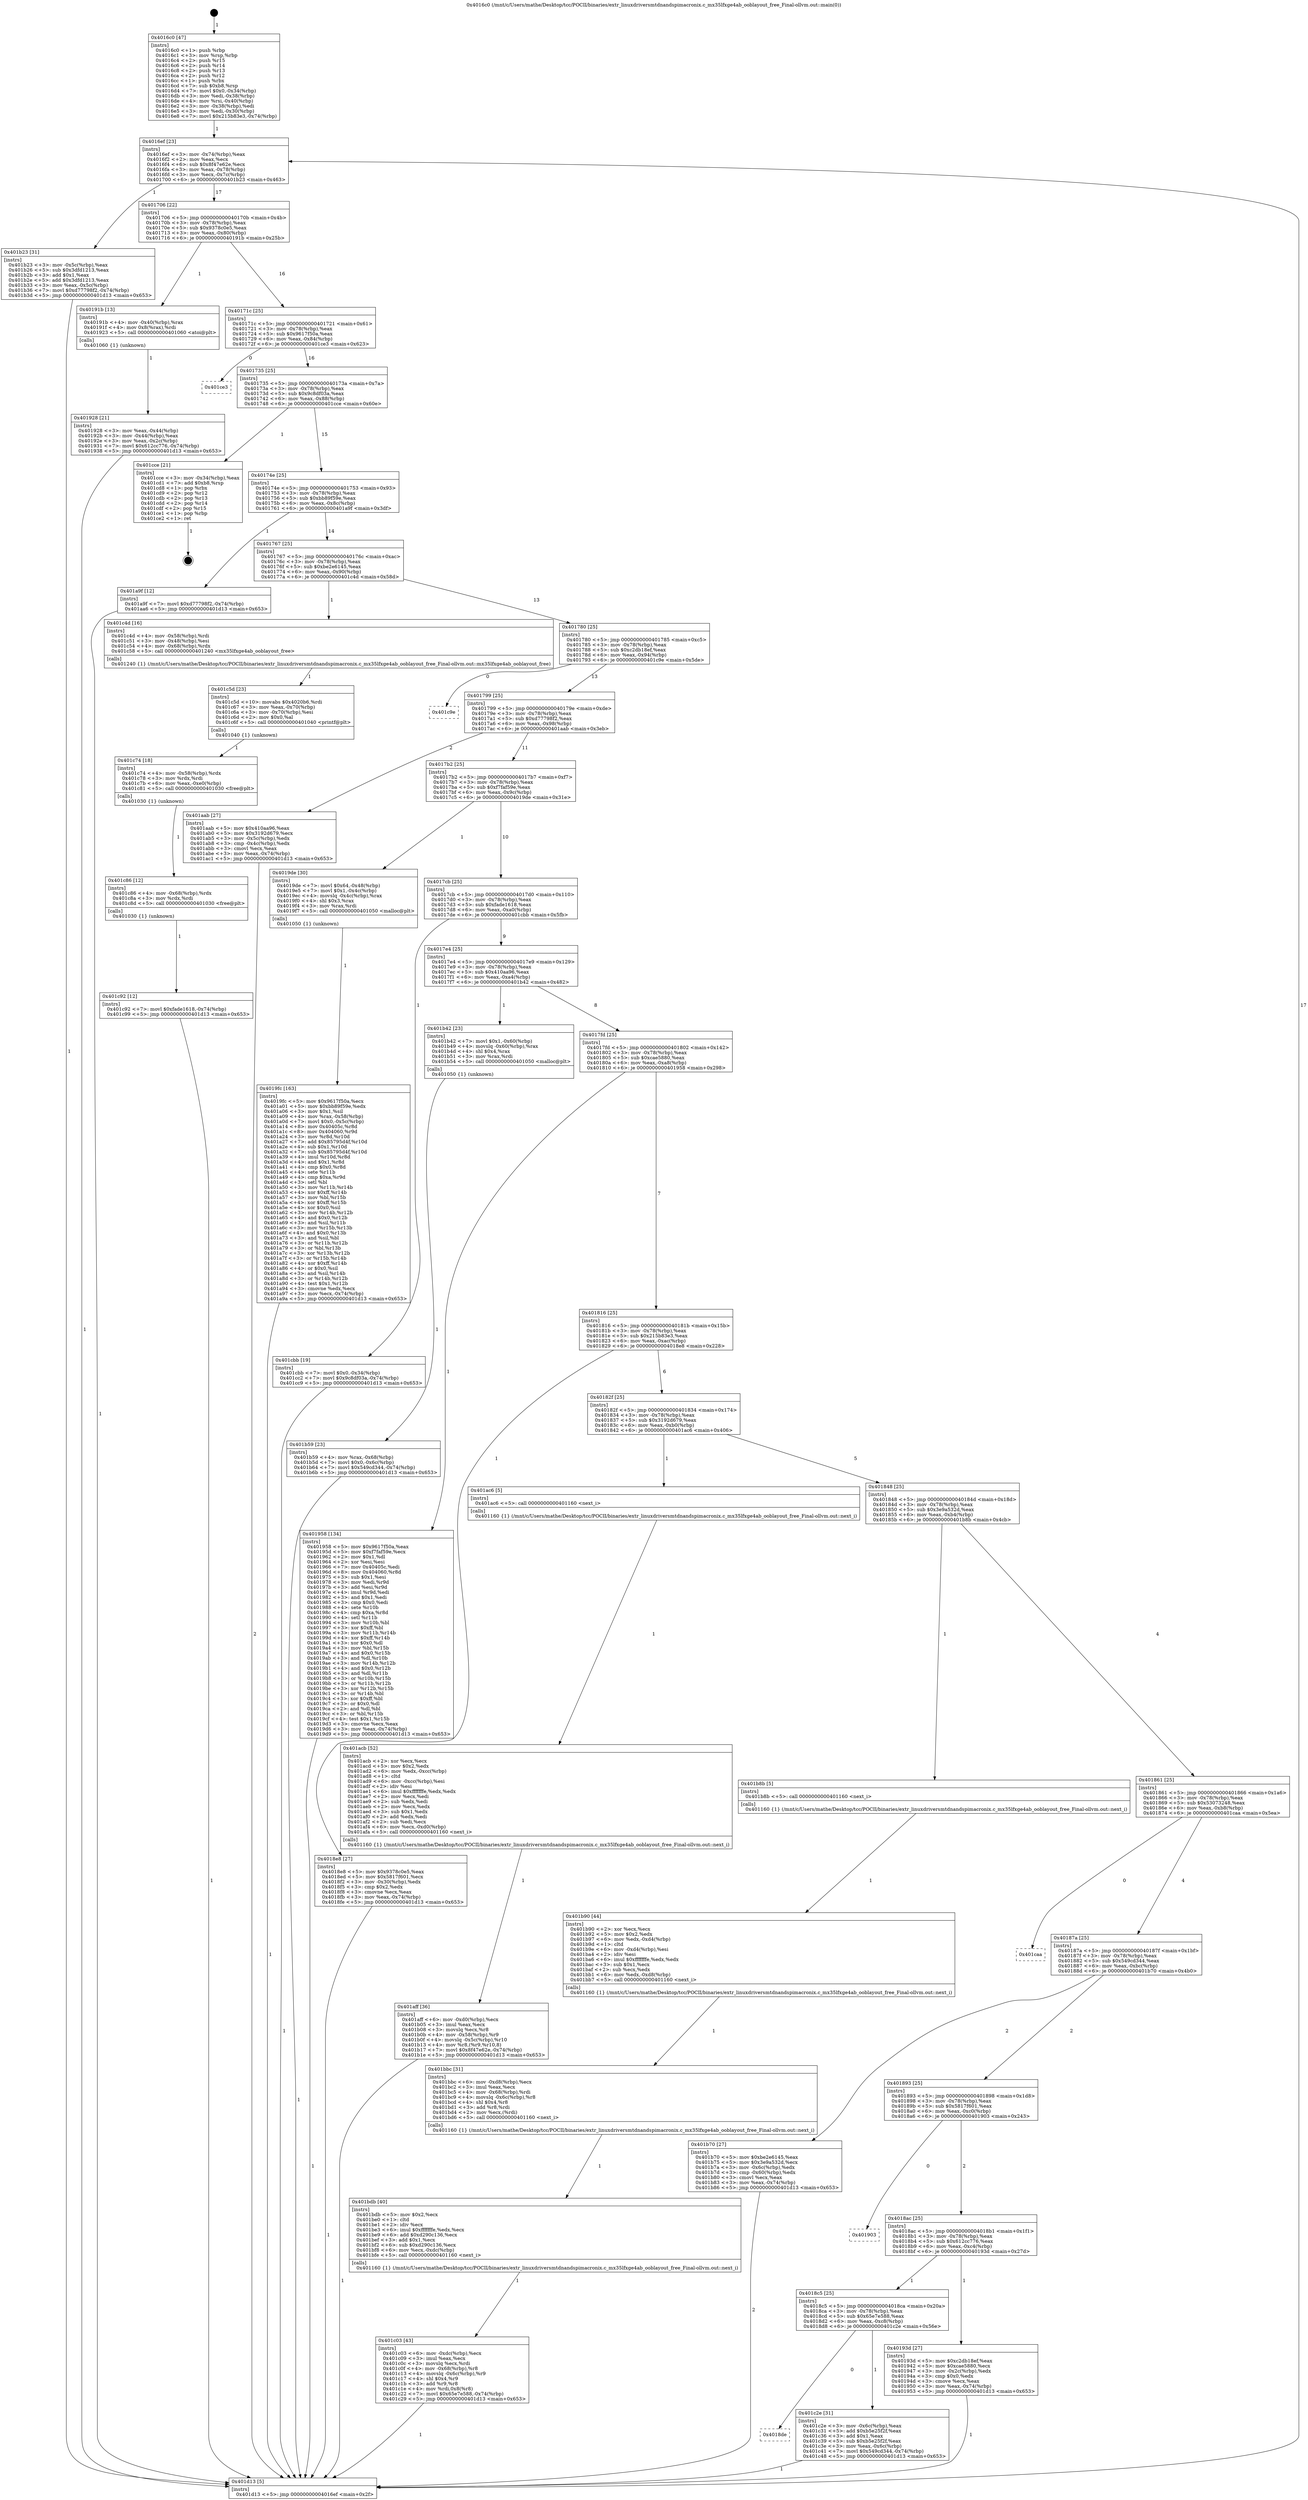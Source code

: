 digraph "0x4016c0" {
  label = "0x4016c0 (/mnt/c/Users/mathe/Desktop/tcc/POCII/binaries/extr_linuxdriversmtdnandspimacronix.c_mx35lfxge4ab_ooblayout_free_Final-ollvm.out::main(0))"
  labelloc = "t"
  node[shape=record]

  Entry [label="",width=0.3,height=0.3,shape=circle,fillcolor=black,style=filled]
  "0x4016ef" [label="{
     0x4016ef [23]\l
     | [instrs]\l
     &nbsp;&nbsp;0x4016ef \<+3\>: mov -0x74(%rbp),%eax\l
     &nbsp;&nbsp;0x4016f2 \<+2\>: mov %eax,%ecx\l
     &nbsp;&nbsp;0x4016f4 \<+6\>: sub $0x8f47e62e,%ecx\l
     &nbsp;&nbsp;0x4016fa \<+3\>: mov %eax,-0x78(%rbp)\l
     &nbsp;&nbsp;0x4016fd \<+3\>: mov %ecx,-0x7c(%rbp)\l
     &nbsp;&nbsp;0x401700 \<+6\>: je 0000000000401b23 \<main+0x463\>\l
  }"]
  "0x401b23" [label="{
     0x401b23 [31]\l
     | [instrs]\l
     &nbsp;&nbsp;0x401b23 \<+3\>: mov -0x5c(%rbp),%eax\l
     &nbsp;&nbsp;0x401b26 \<+5\>: sub $0x3dfd1213,%eax\l
     &nbsp;&nbsp;0x401b2b \<+3\>: add $0x1,%eax\l
     &nbsp;&nbsp;0x401b2e \<+5\>: add $0x3dfd1213,%eax\l
     &nbsp;&nbsp;0x401b33 \<+3\>: mov %eax,-0x5c(%rbp)\l
     &nbsp;&nbsp;0x401b36 \<+7\>: movl $0xd77798f2,-0x74(%rbp)\l
     &nbsp;&nbsp;0x401b3d \<+5\>: jmp 0000000000401d13 \<main+0x653\>\l
  }"]
  "0x401706" [label="{
     0x401706 [22]\l
     | [instrs]\l
     &nbsp;&nbsp;0x401706 \<+5\>: jmp 000000000040170b \<main+0x4b\>\l
     &nbsp;&nbsp;0x40170b \<+3\>: mov -0x78(%rbp),%eax\l
     &nbsp;&nbsp;0x40170e \<+5\>: sub $0x9378c0e5,%eax\l
     &nbsp;&nbsp;0x401713 \<+3\>: mov %eax,-0x80(%rbp)\l
     &nbsp;&nbsp;0x401716 \<+6\>: je 000000000040191b \<main+0x25b\>\l
  }"]
  Exit [label="",width=0.3,height=0.3,shape=circle,fillcolor=black,style=filled,peripheries=2]
  "0x40191b" [label="{
     0x40191b [13]\l
     | [instrs]\l
     &nbsp;&nbsp;0x40191b \<+4\>: mov -0x40(%rbp),%rax\l
     &nbsp;&nbsp;0x40191f \<+4\>: mov 0x8(%rax),%rdi\l
     &nbsp;&nbsp;0x401923 \<+5\>: call 0000000000401060 \<atoi@plt\>\l
     | [calls]\l
     &nbsp;&nbsp;0x401060 \{1\} (unknown)\l
  }"]
  "0x40171c" [label="{
     0x40171c [25]\l
     | [instrs]\l
     &nbsp;&nbsp;0x40171c \<+5\>: jmp 0000000000401721 \<main+0x61\>\l
     &nbsp;&nbsp;0x401721 \<+3\>: mov -0x78(%rbp),%eax\l
     &nbsp;&nbsp;0x401724 \<+5\>: sub $0x9617f50a,%eax\l
     &nbsp;&nbsp;0x401729 \<+6\>: mov %eax,-0x84(%rbp)\l
     &nbsp;&nbsp;0x40172f \<+6\>: je 0000000000401ce3 \<main+0x623\>\l
  }"]
  "0x401c92" [label="{
     0x401c92 [12]\l
     | [instrs]\l
     &nbsp;&nbsp;0x401c92 \<+7\>: movl $0xfade1618,-0x74(%rbp)\l
     &nbsp;&nbsp;0x401c99 \<+5\>: jmp 0000000000401d13 \<main+0x653\>\l
  }"]
  "0x401ce3" [label="{
     0x401ce3\l
  }", style=dashed]
  "0x401735" [label="{
     0x401735 [25]\l
     | [instrs]\l
     &nbsp;&nbsp;0x401735 \<+5\>: jmp 000000000040173a \<main+0x7a\>\l
     &nbsp;&nbsp;0x40173a \<+3\>: mov -0x78(%rbp),%eax\l
     &nbsp;&nbsp;0x40173d \<+5\>: sub $0x9c8df03a,%eax\l
     &nbsp;&nbsp;0x401742 \<+6\>: mov %eax,-0x88(%rbp)\l
     &nbsp;&nbsp;0x401748 \<+6\>: je 0000000000401cce \<main+0x60e\>\l
  }"]
  "0x401c86" [label="{
     0x401c86 [12]\l
     | [instrs]\l
     &nbsp;&nbsp;0x401c86 \<+4\>: mov -0x68(%rbp),%rdx\l
     &nbsp;&nbsp;0x401c8a \<+3\>: mov %rdx,%rdi\l
     &nbsp;&nbsp;0x401c8d \<+5\>: call 0000000000401030 \<free@plt\>\l
     | [calls]\l
     &nbsp;&nbsp;0x401030 \{1\} (unknown)\l
  }"]
  "0x401cce" [label="{
     0x401cce [21]\l
     | [instrs]\l
     &nbsp;&nbsp;0x401cce \<+3\>: mov -0x34(%rbp),%eax\l
     &nbsp;&nbsp;0x401cd1 \<+7\>: add $0xb8,%rsp\l
     &nbsp;&nbsp;0x401cd8 \<+1\>: pop %rbx\l
     &nbsp;&nbsp;0x401cd9 \<+2\>: pop %r12\l
     &nbsp;&nbsp;0x401cdb \<+2\>: pop %r13\l
     &nbsp;&nbsp;0x401cdd \<+2\>: pop %r14\l
     &nbsp;&nbsp;0x401cdf \<+2\>: pop %r15\l
     &nbsp;&nbsp;0x401ce1 \<+1\>: pop %rbp\l
     &nbsp;&nbsp;0x401ce2 \<+1\>: ret\l
  }"]
  "0x40174e" [label="{
     0x40174e [25]\l
     | [instrs]\l
     &nbsp;&nbsp;0x40174e \<+5\>: jmp 0000000000401753 \<main+0x93\>\l
     &nbsp;&nbsp;0x401753 \<+3\>: mov -0x78(%rbp),%eax\l
     &nbsp;&nbsp;0x401756 \<+5\>: sub $0xbb89f59e,%eax\l
     &nbsp;&nbsp;0x40175b \<+6\>: mov %eax,-0x8c(%rbp)\l
     &nbsp;&nbsp;0x401761 \<+6\>: je 0000000000401a9f \<main+0x3df\>\l
  }"]
  "0x401c74" [label="{
     0x401c74 [18]\l
     | [instrs]\l
     &nbsp;&nbsp;0x401c74 \<+4\>: mov -0x58(%rbp),%rdx\l
     &nbsp;&nbsp;0x401c78 \<+3\>: mov %rdx,%rdi\l
     &nbsp;&nbsp;0x401c7b \<+6\>: mov %eax,-0xe0(%rbp)\l
     &nbsp;&nbsp;0x401c81 \<+5\>: call 0000000000401030 \<free@plt\>\l
     | [calls]\l
     &nbsp;&nbsp;0x401030 \{1\} (unknown)\l
  }"]
  "0x401a9f" [label="{
     0x401a9f [12]\l
     | [instrs]\l
     &nbsp;&nbsp;0x401a9f \<+7\>: movl $0xd77798f2,-0x74(%rbp)\l
     &nbsp;&nbsp;0x401aa6 \<+5\>: jmp 0000000000401d13 \<main+0x653\>\l
  }"]
  "0x401767" [label="{
     0x401767 [25]\l
     | [instrs]\l
     &nbsp;&nbsp;0x401767 \<+5\>: jmp 000000000040176c \<main+0xac\>\l
     &nbsp;&nbsp;0x40176c \<+3\>: mov -0x78(%rbp),%eax\l
     &nbsp;&nbsp;0x40176f \<+5\>: sub $0xbe2e6145,%eax\l
     &nbsp;&nbsp;0x401774 \<+6\>: mov %eax,-0x90(%rbp)\l
     &nbsp;&nbsp;0x40177a \<+6\>: je 0000000000401c4d \<main+0x58d\>\l
  }"]
  "0x401c5d" [label="{
     0x401c5d [23]\l
     | [instrs]\l
     &nbsp;&nbsp;0x401c5d \<+10\>: movabs $0x4020b6,%rdi\l
     &nbsp;&nbsp;0x401c67 \<+3\>: mov %eax,-0x70(%rbp)\l
     &nbsp;&nbsp;0x401c6a \<+3\>: mov -0x70(%rbp),%esi\l
     &nbsp;&nbsp;0x401c6d \<+2\>: mov $0x0,%al\l
     &nbsp;&nbsp;0x401c6f \<+5\>: call 0000000000401040 \<printf@plt\>\l
     | [calls]\l
     &nbsp;&nbsp;0x401040 \{1\} (unknown)\l
  }"]
  "0x401c4d" [label="{
     0x401c4d [16]\l
     | [instrs]\l
     &nbsp;&nbsp;0x401c4d \<+4\>: mov -0x58(%rbp),%rdi\l
     &nbsp;&nbsp;0x401c51 \<+3\>: mov -0x48(%rbp),%esi\l
     &nbsp;&nbsp;0x401c54 \<+4\>: mov -0x68(%rbp),%rdx\l
     &nbsp;&nbsp;0x401c58 \<+5\>: call 0000000000401240 \<mx35lfxge4ab_ooblayout_free\>\l
     | [calls]\l
     &nbsp;&nbsp;0x401240 \{1\} (/mnt/c/Users/mathe/Desktop/tcc/POCII/binaries/extr_linuxdriversmtdnandspimacronix.c_mx35lfxge4ab_ooblayout_free_Final-ollvm.out::mx35lfxge4ab_ooblayout_free)\l
  }"]
  "0x401780" [label="{
     0x401780 [25]\l
     | [instrs]\l
     &nbsp;&nbsp;0x401780 \<+5\>: jmp 0000000000401785 \<main+0xc5\>\l
     &nbsp;&nbsp;0x401785 \<+3\>: mov -0x78(%rbp),%eax\l
     &nbsp;&nbsp;0x401788 \<+5\>: sub $0xc2db18ef,%eax\l
     &nbsp;&nbsp;0x40178d \<+6\>: mov %eax,-0x94(%rbp)\l
     &nbsp;&nbsp;0x401793 \<+6\>: je 0000000000401c9e \<main+0x5de\>\l
  }"]
  "0x4018de" [label="{
     0x4018de\l
  }", style=dashed]
  "0x401c9e" [label="{
     0x401c9e\l
  }", style=dashed]
  "0x401799" [label="{
     0x401799 [25]\l
     | [instrs]\l
     &nbsp;&nbsp;0x401799 \<+5\>: jmp 000000000040179e \<main+0xde\>\l
     &nbsp;&nbsp;0x40179e \<+3\>: mov -0x78(%rbp),%eax\l
     &nbsp;&nbsp;0x4017a1 \<+5\>: sub $0xd77798f2,%eax\l
     &nbsp;&nbsp;0x4017a6 \<+6\>: mov %eax,-0x98(%rbp)\l
     &nbsp;&nbsp;0x4017ac \<+6\>: je 0000000000401aab \<main+0x3eb\>\l
  }"]
  "0x401c2e" [label="{
     0x401c2e [31]\l
     | [instrs]\l
     &nbsp;&nbsp;0x401c2e \<+3\>: mov -0x6c(%rbp),%eax\l
     &nbsp;&nbsp;0x401c31 \<+5\>: add $0xb5e25f2f,%eax\l
     &nbsp;&nbsp;0x401c36 \<+3\>: add $0x1,%eax\l
     &nbsp;&nbsp;0x401c39 \<+5\>: sub $0xb5e25f2f,%eax\l
     &nbsp;&nbsp;0x401c3e \<+3\>: mov %eax,-0x6c(%rbp)\l
     &nbsp;&nbsp;0x401c41 \<+7\>: movl $0x549cd344,-0x74(%rbp)\l
     &nbsp;&nbsp;0x401c48 \<+5\>: jmp 0000000000401d13 \<main+0x653\>\l
  }"]
  "0x401aab" [label="{
     0x401aab [27]\l
     | [instrs]\l
     &nbsp;&nbsp;0x401aab \<+5\>: mov $0x410aa96,%eax\l
     &nbsp;&nbsp;0x401ab0 \<+5\>: mov $0x3192d679,%ecx\l
     &nbsp;&nbsp;0x401ab5 \<+3\>: mov -0x5c(%rbp),%edx\l
     &nbsp;&nbsp;0x401ab8 \<+3\>: cmp -0x4c(%rbp),%edx\l
     &nbsp;&nbsp;0x401abb \<+3\>: cmovl %ecx,%eax\l
     &nbsp;&nbsp;0x401abe \<+3\>: mov %eax,-0x74(%rbp)\l
     &nbsp;&nbsp;0x401ac1 \<+5\>: jmp 0000000000401d13 \<main+0x653\>\l
  }"]
  "0x4017b2" [label="{
     0x4017b2 [25]\l
     | [instrs]\l
     &nbsp;&nbsp;0x4017b2 \<+5\>: jmp 00000000004017b7 \<main+0xf7\>\l
     &nbsp;&nbsp;0x4017b7 \<+3\>: mov -0x78(%rbp),%eax\l
     &nbsp;&nbsp;0x4017ba \<+5\>: sub $0xf7faf59e,%eax\l
     &nbsp;&nbsp;0x4017bf \<+6\>: mov %eax,-0x9c(%rbp)\l
     &nbsp;&nbsp;0x4017c5 \<+6\>: je 00000000004019de \<main+0x31e\>\l
  }"]
  "0x401c03" [label="{
     0x401c03 [43]\l
     | [instrs]\l
     &nbsp;&nbsp;0x401c03 \<+6\>: mov -0xdc(%rbp),%ecx\l
     &nbsp;&nbsp;0x401c09 \<+3\>: imul %eax,%ecx\l
     &nbsp;&nbsp;0x401c0c \<+3\>: movslq %ecx,%rdi\l
     &nbsp;&nbsp;0x401c0f \<+4\>: mov -0x68(%rbp),%r8\l
     &nbsp;&nbsp;0x401c13 \<+4\>: movslq -0x6c(%rbp),%r9\l
     &nbsp;&nbsp;0x401c17 \<+4\>: shl $0x4,%r9\l
     &nbsp;&nbsp;0x401c1b \<+3\>: add %r9,%r8\l
     &nbsp;&nbsp;0x401c1e \<+4\>: mov %rdi,0x8(%r8)\l
     &nbsp;&nbsp;0x401c22 \<+7\>: movl $0x65e7e588,-0x74(%rbp)\l
     &nbsp;&nbsp;0x401c29 \<+5\>: jmp 0000000000401d13 \<main+0x653\>\l
  }"]
  "0x4019de" [label="{
     0x4019de [30]\l
     | [instrs]\l
     &nbsp;&nbsp;0x4019de \<+7\>: movl $0x64,-0x48(%rbp)\l
     &nbsp;&nbsp;0x4019e5 \<+7\>: movl $0x1,-0x4c(%rbp)\l
     &nbsp;&nbsp;0x4019ec \<+4\>: movslq -0x4c(%rbp),%rax\l
     &nbsp;&nbsp;0x4019f0 \<+4\>: shl $0x3,%rax\l
     &nbsp;&nbsp;0x4019f4 \<+3\>: mov %rax,%rdi\l
     &nbsp;&nbsp;0x4019f7 \<+5\>: call 0000000000401050 \<malloc@plt\>\l
     | [calls]\l
     &nbsp;&nbsp;0x401050 \{1\} (unknown)\l
  }"]
  "0x4017cb" [label="{
     0x4017cb [25]\l
     | [instrs]\l
     &nbsp;&nbsp;0x4017cb \<+5\>: jmp 00000000004017d0 \<main+0x110\>\l
     &nbsp;&nbsp;0x4017d0 \<+3\>: mov -0x78(%rbp),%eax\l
     &nbsp;&nbsp;0x4017d3 \<+5\>: sub $0xfade1618,%eax\l
     &nbsp;&nbsp;0x4017d8 \<+6\>: mov %eax,-0xa0(%rbp)\l
     &nbsp;&nbsp;0x4017de \<+6\>: je 0000000000401cbb \<main+0x5fb\>\l
  }"]
  "0x401bdb" [label="{
     0x401bdb [40]\l
     | [instrs]\l
     &nbsp;&nbsp;0x401bdb \<+5\>: mov $0x2,%ecx\l
     &nbsp;&nbsp;0x401be0 \<+1\>: cltd\l
     &nbsp;&nbsp;0x401be1 \<+2\>: idiv %ecx\l
     &nbsp;&nbsp;0x401be3 \<+6\>: imul $0xfffffffe,%edx,%ecx\l
     &nbsp;&nbsp;0x401be9 \<+6\>: add $0xd290c136,%ecx\l
     &nbsp;&nbsp;0x401bef \<+3\>: add $0x1,%ecx\l
     &nbsp;&nbsp;0x401bf2 \<+6\>: sub $0xd290c136,%ecx\l
     &nbsp;&nbsp;0x401bf8 \<+6\>: mov %ecx,-0xdc(%rbp)\l
     &nbsp;&nbsp;0x401bfe \<+5\>: call 0000000000401160 \<next_i\>\l
     | [calls]\l
     &nbsp;&nbsp;0x401160 \{1\} (/mnt/c/Users/mathe/Desktop/tcc/POCII/binaries/extr_linuxdriversmtdnandspimacronix.c_mx35lfxge4ab_ooblayout_free_Final-ollvm.out::next_i)\l
  }"]
  "0x401cbb" [label="{
     0x401cbb [19]\l
     | [instrs]\l
     &nbsp;&nbsp;0x401cbb \<+7\>: movl $0x0,-0x34(%rbp)\l
     &nbsp;&nbsp;0x401cc2 \<+7\>: movl $0x9c8df03a,-0x74(%rbp)\l
     &nbsp;&nbsp;0x401cc9 \<+5\>: jmp 0000000000401d13 \<main+0x653\>\l
  }"]
  "0x4017e4" [label="{
     0x4017e4 [25]\l
     | [instrs]\l
     &nbsp;&nbsp;0x4017e4 \<+5\>: jmp 00000000004017e9 \<main+0x129\>\l
     &nbsp;&nbsp;0x4017e9 \<+3\>: mov -0x78(%rbp),%eax\l
     &nbsp;&nbsp;0x4017ec \<+5\>: sub $0x410aa96,%eax\l
     &nbsp;&nbsp;0x4017f1 \<+6\>: mov %eax,-0xa4(%rbp)\l
     &nbsp;&nbsp;0x4017f7 \<+6\>: je 0000000000401b42 \<main+0x482\>\l
  }"]
  "0x401bbc" [label="{
     0x401bbc [31]\l
     | [instrs]\l
     &nbsp;&nbsp;0x401bbc \<+6\>: mov -0xd8(%rbp),%ecx\l
     &nbsp;&nbsp;0x401bc2 \<+3\>: imul %eax,%ecx\l
     &nbsp;&nbsp;0x401bc5 \<+4\>: mov -0x68(%rbp),%rdi\l
     &nbsp;&nbsp;0x401bc9 \<+4\>: movslq -0x6c(%rbp),%r8\l
     &nbsp;&nbsp;0x401bcd \<+4\>: shl $0x4,%r8\l
     &nbsp;&nbsp;0x401bd1 \<+3\>: add %r8,%rdi\l
     &nbsp;&nbsp;0x401bd4 \<+2\>: mov %ecx,(%rdi)\l
     &nbsp;&nbsp;0x401bd6 \<+5\>: call 0000000000401160 \<next_i\>\l
     | [calls]\l
     &nbsp;&nbsp;0x401160 \{1\} (/mnt/c/Users/mathe/Desktop/tcc/POCII/binaries/extr_linuxdriversmtdnandspimacronix.c_mx35lfxge4ab_ooblayout_free_Final-ollvm.out::next_i)\l
  }"]
  "0x401b42" [label="{
     0x401b42 [23]\l
     | [instrs]\l
     &nbsp;&nbsp;0x401b42 \<+7\>: movl $0x1,-0x60(%rbp)\l
     &nbsp;&nbsp;0x401b49 \<+4\>: movslq -0x60(%rbp),%rax\l
     &nbsp;&nbsp;0x401b4d \<+4\>: shl $0x4,%rax\l
     &nbsp;&nbsp;0x401b51 \<+3\>: mov %rax,%rdi\l
     &nbsp;&nbsp;0x401b54 \<+5\>: call 0000000000401050 \<malloc@plt\>\l
     | [calls]\l
     &nbsp;&nbsp;0x401050 \{1\} (unknown)\l
  }"]
  "0x4017fd" [label="{
     0x4017fd [25]\l
     | [instrs]\l
     &nbsp;&nbsp;0x4017fd \<+5\>: jmp 0000000000401802 \<main+0x142\>\l
     &nbsp;&nbsp;0x401802 \<+3\>: mov -0x78(%rbp),%eax\l
     &nbsp;&nbsp;0x401805 \<+5\>: sub $0xcae5880,%eax\l
     &nbsp;&nbsp;0x40180a \<+6\>: mov %eax,-0xa8(%rbp)\l
     &nbsp;&nbsp;0x401810 \<+6\>: je 0000000000401958 \<main+0x298\>\l
  }"]
  "0x401b90" [label="{
     0x401b90 [44]\l
     | [instrs]\l
     &nbsp;&nbsp;0x401b90 \<+2\>: xor %ecx,%ecx\l
     &nbsp;&nbsp;0x401b92 \<+5\>: mov $0x2,%edx\l
     &nbsp;&nbsp;0x401b97 \<+6\>: mov %edx,-0xd4(%rbp)\l
     &nbsp;&nbsp;0x401b9d \<+1\>: cltd\l
     &nbsp;&nbsp;0x401b9e \<+6\>: mov -0xd4(%rbp),%esi\l
     &nbsp;&nbsp;0x401ba4 \<+2\>: idiv %esi\l
     &nbsp;&nbsp;0x401ba6 \<+6\>: imul $0xfffffffe,%edx,%edx\l
     &nbsp;&nbsp;0x401bac \<+3\>: sub $0x1,%ecx\l
     &nbsp;&nbsp;0x401baf \<+2\>: sub %ecx,%edx\l
     &nbsp;&nbsp;0x401bb1 \<+6\>: mov %edx,-0xd8(%rbp)\l
     &nbsp;&nbsp;0x401bb7 \<+5\>: call 0000000000401160 \<next_i\>\l
     | [calls]\l
     &nbsp;&nbsp;0x401160 \{1\} (/mnt/c/Users/mathe/Desktop/tcc/POCII/binaries/extr_linuxdriversmtdnandspimacronix.c_mx35lfxge4ab_ooblayout_free_Final-ollvm.out::next_i)\l
  }"]
  "0x401958" [label="{
     0x401958 [134]\l
     | [instrs]\l
     &nbsp;&nbsp;0x401958 \<+5\>: mov $0x9617f50a,%eax\l
     &nbsp;&nbsp;0x40195d \<+5\>: mov $0xf7faf59e,%ecx\l
     &nbsp;&nbsp;0x401962 \<+2\>: mov $0x1,%dl\l
     &nbsp;&nbsp;0x401964 \<+2\>: xor %esi,%esi\l
     &nbsp;&nbsp;0x401966 \<+7\>: mov 0x40405c,%edi\l
     &nbsp;&nbsp;0x40196d \<+8\>: mov 0x404060,%r8d\l
     &nbsp;&nbsp;0x401975 \<+3\>: sub $0x1,%esi\l
     &nbsp;&nbsp;0x401978 \<+3\>: mov %edi,%r9d\l
     &nbsp;&nbsp;0x40197b \<+3\>: add %esi,%r9d\l
     &nbsp;&nbsp;0x40197e \<+4\>: imul %r9d,%edi\l
     &nbsp;&nbsp;0x401982 \<+3\>: and $0x1,%edi\l
     &nbsp;&nbsp;0x401985 \<+3\>: cmp $0x0,%edi\l
     &nbsp;&nbsp;0x401988 \<+4\>: sete %r10b\l
     &nbsp;&nbsp;0x40198c \<+4\>: cmp $0xa,%r8d\l
     &nbsp;&nbsp;0x401990 \<+4\>: setl %r11b\l
     &nbsp;&nbsp;0x401994 \<+3\>: mov %r10b,%bl\l
     &nbsp;&nbsp;0x401997 \<+3\>: xor $0xff,%bl\l
     &nbsp;&nbsp;0x40199a \<+3\>: mov %r11b,%r14b\l
     &nbsp;&nbsp;0x40199d \<+4\>: xor $0xff,%r14b\l
     &nbsp;&nbsp;0x4019a1 \<+3\>: xor $0x0,%dl\l
     &nbsp;&nbsp;0x4019a4 \<+3\>: mov %bl,%r15b\l
     &nbsp;&nbsp;0x4019a7 \<+4\>: and $0x0,%r15b\l
     &nbsp;&nbsp;0x4019ab \<+3\>: and %dl,%r10b\l
     &nbsp;&nbsp;0x4019ae \<+3\>: mov %r14b,%r12b\l
     &nbsp;&nbsp;0x4019b1 \<+4\>: and $0x0,%r12b\l
     &nbsp;&nbsp;0x4019b5 \<+3\>: and %dl,%r11b\l
     &nbsp;&nbsp;0x4019b8 \<+3\>: or %r10b,%r15b\l
     &nbsp;&nbsp;0x4019bb \<+3\>: or %r11b,%r12b\l
     &nbsp;&nbsp;0x4019be \<+3\>: xor %r12b,%r15b\l
     &nbsp;&nbsp;0x4019c1 \<+3\>: or %r14b,%bl\l
     &nbsp;&nbsp;0x4019c4 \<+3\>: xor $0xff,%bl\l
     &nbsp;&nbsp;0x4019c7 \<+3\>: or $0x0,%dl\l
     &nbsp;&nbsp;0x4019ca \<+2\>: and %dl,%bl\l
     &nbsp;&nbsp;0x4019cc \<+3\>: or %bl,%r15b\l
     &nbsp;&nbsp;0x4019cf \<+4\>: test $0x1,%r15b\l
     &nbsp;&nbsp;0x4019d3 \<+3\>: cmovne %ecx,%eax\l
     &nbsp;&nbsp;0x4019d6 \<+3\>: mov %eax,-0x74(%rbp)\l
     &nbsp;&nbsp;0x4019d9 \<+5\>: jmp 0000000000401d13 \<main+0x653\>\l
  }"]
  "0x401816" [label="{
     0x401816 [25]\l
     | [instrs]\l
     &nbsp;&nbsp;0x401816 \<+5\>: jmp 000000000040181b \<main+0x15b\>\l
     &nbsp;&nbsp;0x40181b \<+3\>: mov -0x78(%rbp),%eax\l
     &nbsp;&nbsp;0x40181e \<+5\>: sub $0x215b83e3,%eax\l
     &nbsp;&nbsp;0x401823 \<+6\>: mov %eax,-0xac(%rbp)\l
     &nbsp;&nbsp;0x401829 \<+6\>: je 00000000004018e8 \<main+0x228\>\l
  }"]
  "0x401b59" [label="{
     0x401b59 [23]\l
     | [instrs]\l
     &nbsp;&nbsp;0x401b59 \<+4\>: mov %rax,-0x68(%rbp)\l
     &nbsp;&nbsp;0x401b5d \<+7\>: movl $0x0,-0x6c(%rbp)\l
     &nbsp;&nbsp;0x401b64 \<+7\>: movl $0x549cd344,-0x74(%rbp)\l
     &nbsp;&nbsp;0x401b6b \<+5\>: jmp 0000000000401d13 \<main+0x653\>\l
  }"]
  "0x4018e8" [label="{
     0x4018e8 [27]\l
     | [instrs]\l
     &nbsp;&nbsp;0x4018e8 \<+5\>: mov $0x9378c0e5,%eax\l
     &nbsp;&nbsp;0x4018ed \<+5\>: mov $0x5817f601,%ecx\l
     &nbsp;&nbsp;0x4018f2 \<+3\>: mov -0x30(%rbp),%edx\l
     &nbsp;&nbsp;0x4018f5 \<+3\>: cmp $0x2,%edx\l
     &nbsp;&nbsp;0x4018f8 \<+3\>: cmovne %ecx,%eax\l
     &nbsp;&nbsp;0x4018fb \<+3\>: mov %eax,-0x74(%rbp)\l
     &nbsp;&nbsp;0x4018fe \<+5\>: jmp 0000000000401d13 \<main+0x653\>\l
  }"]
  "0x40182f" [label="{
     0x40182f [25]\l
     | [instrs]\l
     &nbsp;&nbsp;0x40182f \<+5\>: jmp 0000000000401834 \<main+0x174\>\l
     &nbsp;&nbsp;0x401834 \<+3\>: mov -0x78(%rbp),%eax\l
     &nbsp;&nbsp;0x401837 \<+5\>: sub $0x3192d679,%eax\l
     &nbsp;&nbsp;0x40183c \<+6\>: mov %eax,-0xb0(%rbp)\l
     &nbsp;&nbsp;0x401842 \<+6\>: je 0000000000401ac6 \<main+0x406\>\l
  }"]
  "0x401d13" [label="{
     0x401d13 [5]\l
     | [instrs]\l
     &nbsp;&nbsp;0x401d13 \<+5\>: jmp 00000000004016ef \<main+0x2f\>\l
  }"]
  "0x4016c0" [label="{
     0x4016c0 [47]\l
     | [instrs]\l
     &nbsp;&nbsp;0x4016c0 \<+1\>: push %rbp\l
     &nbsp;&nbsp;0x4016c1 \<+3\>: mov %rsp,%rbp\l
     &nbsp;&nbsp;0x4016c4 \<+2\>: push %r15\l
     &nbsp;&nbsp;0x4016c6 \<+2\>: push %r14\l
     &nbsp;&nbsp;0x4016c8 \<+2\>: push %r13\l
     &nbsp;&nbsp;0x4016ca \<+2\>: push %r12\l
     &nbsp;&nbsp;0x4016cc \<+1\>: push %rbx\l
     &nbsp;&nbsp;0x4016cd \<+7\>: sub $0xb8,%rsp\l
     &nbsp;&nbsp;0x4016d4 \<+7\>: movl $0x0,-0x34(%rbp)\l
     &nbsp;&nbsp;0x4016db \<+3\>: mov %edi,-0x38(%rbp)\l
     &nbsp;&nbsp;0x4016de \<+4\>: mov %rsi,-0x40(%rbp)\l
     &nbsp;&nbsp;0x4016e2 \<+3\>: mov -0x38(%rbp),%edi\l
     &nbsp;&nbsp;0x4016e5 \<+3\>: mov %edi,-0x30(%rbp)\l
     &nbsp;&nbsp;0x4016e8 \<+7\>: movl $0x215b83e3,-0x74(%rbp)\l
  }"]
  "0x401928" [label="{
     0x401928 [21]\l
     | [instrs]\l
     &nbsp;&nbsp;0x401928 \<+3\>: mov %eax,-0x44(%rbp)\l
     &nbsp;&nbsp;0x40192b \<+3\>: mov -0x44(%rbp),%eax\l
     &nbsp;&nbsp;0x40192e \<+3\>: mov %eax,-0x2c(%rbp)\l
     &nbsp;&nbsp;0x401931 \<+7\>: movl $0x612cc776,-0x74(%rbp)\l
     &nbsp;&nbsp;0x401938 \<+5\>: jmp 0000000000401d13 \<main+0x653\>\l
  }"]
  "0x401aff" [label="{
     0x401aff [36]\l
     | [instrs]\l
     &nbsp;&nbsp;0x401aff \<+6\>: mov -0xd0(%rbp),%ecx\l
     &nbsp;&nbsp;0x401b05 \<+3\>: imul %eax,%ecx\l
     &nbsp;&nbsp;0x401b08 \<+3\>: movslq %ecx,%r8\l
     &nbsp;&nbsp;0x401b0b \<+4\>: mov -0x58(%rbp),%r9\l
     &nbsp;&nbsp;0x401b0f \<+4\>: movslq -0x5c(%rbp),%r10\l
     &nbsp;&nbsp;0x401b13 \<+4\>: mov %r8,(%r9,%r10,8)\l
     &nbsp;&nbsp;0x401b17 \<+7\>: movl $0x8f47e62e,-0x74(%rbp)\l
     &nbsp;&nbsp;0x401b1e \<+5\>: jmp 0000000000401d13 \<main+0x653\>\l
  }"]
  "0x401ac6" [label="{
     0x401ac6 [5]\l
     | [instrs]\l
     &nbsp;&nbsp;0x401ac6 \<+5\>: call 0000000000401160 \<next_i\>\l
     | [calls]\l
     &nbsp;&nbsp;0x401160 \{1\} (/mnt/c/Users/mathe/Desktop/tcc/POCII/binaries/extr_linuxdriversmtdnandspimacronix.c_mx35lfxge4ab_ooblayout_free_Final-ollvm.out::next_i)\l
  }"]
  "0x401848" [label="{
     0x401848 [25]\l
     | [instrs]\l
     &nbsp;&nbsp;0x401848 \<+5\>: jmp 000000000040184d \<main+0x18d\>\l
     &nbsp;&nbsp;0x40184d \<+3\>: mov -0x78(%rbp),%eax\l
     &nbsp;&nbsp;0x401850 \<+5\>: sub $0x3e9a532d,%eax\l
     &nbsp;&nbsp;0x401855 \<+6\>: mov %eax,-0xb4(%rbp)\l
     &nbsp;&nbsp;0x40185b \<+6\>: je 0000000000401b8b \<main+0x4cb\>\l
  }"]
  "0x401acb" [label="{
     0x401acb [52]\l
     | [instrs]\l
     &nbsp;&nbsp;0x401acb \<+2\>: xor %ecx,%ecx\l
     &nbsp;&nbsp;0x401acd \<+5\>: mov $0x2,%edx\l
     &nbsp;&nbsp;0x401ad2 \<+6\>: mov %edx,-0xcc(%rbp)\l
     &nbsp;&nbsp;0x401ad8 \<+1\>: cltd\l
     &nbsp;&nbsp;0x401ad9 \<+6\>: mov -0xcc(%rbp),%esi\l
     &nbsp;&nbsp;0x401adf \<+2\>: idiv %esi\l
     &nbsp;&nbsp;0x401ae1 \<+6\>: imul $0xfffffffe,%edx,%edx\l
     &nbsp;&nbsp;0x401ae7 \<+2\>: mov %ecx,%edi\l
     &nbsp;&nbsp;0x401ae9 \<+2\>: sub %edx,%edi\l
     &nbsp;&nbsp;0x401aeb \<+2\>: mov %ecx,%edx\l
     &nbsp;&nbsp;0x401aed \<+3\>: sub $0x1,%edx\l
     &nbsp;&nbsp;0x401af0 \<+2\>: add %edx,%edi\l
     &nbsp;&nbsp;0x401af2 \<+2\>: sub %edi,%ecx\l
     &nbsp;&nbsp;0x401af4 \<+6\>: mov %ecx,-0xd0(%rbp)\l
     &nbsp;&nbsp;0x401afa \<+5\>: call 0000000000401160 \<next_i\>\l
     | [calls]\l
     &nbsp;&nbsp;0x401160 \{1\} (/mnt/c/Users/mathe/Desktop/tcc/POCII/binaries/extr_linuxdriversmtdnandspimacronix.c_mx35lfxge4ab_ooblayout_free_Final-ollvm.out::next_i)\l
  }"]
  "0x401b8b" [label="{
     0x401b8b [5]\l
     | [instrs]\l
     &nbsp;&nbsp;0x401b8b \<+5\>: call 0000000000401160 \<next_i\>\l
     | [calls]\l
     &nbsp;&nbsp;0x401160 \{1\} (/mnt/c/Users/mathe/Desktop/tcc/POCII/binaries/extr_linuxdriversmtdnandspimacronix.c_mx35lfxge4ab_ooblayout_free_Final-ollvm.out::next_i)\l
  }"]
  "0x401861" [label="{
     0x401861 [25]\l
     | [instrs]\l
     &nbsp;&nbsp;0x401861 \<+5\>: jmp 0000000000401866 \<main+0x1a6\>\l
     &nbsp;&nbsp;0x401866 \<+3\>: mov -0x78(%rbp),%eax\l
     &nbsp;&nbsp;0x401869 \<+5\>: sub $0x53073248,%eax\l
     &nbsp;&nbsp;0x40186e \<+6\>: mov %eax,-0xb8(%rbp)\l
     &nbsp;&nbsp;0x401874 \<+6\>: je 0000000000401caa \<main+0x5ea\>\l
  }"]
  "0x4019fc" [label="{
     0x4019fc [163]\l
     | [instrs]\l
     &nbsp;&nbsp;0x4019fc \<+5\>: mov $0x9617f50a,%ecx\l
     &nbsp;&nbsp;0x401a01 \<+5\>: mov $0xbb89f59e,%edx\l
     &nbsp;&nbsp;0x401a06 \<+3\>: mov $0x1,%sil\l
     &nbsp;&nbsp;0x401a09 \<+4\>: mov %rax,-0x58(%rbp)\l
     &nbsp;&nbsp;0x401a0d \<+7\>: movl $0x0,-0x5c(%rbp)\l
     &nbsp;&nbsp;0x401a14 \<+8\>: mov 0x40405c,%r8d\l
     &nbsp;&nbsp;0x401a1c \<+8\>: mov 0x404060,%r9d\l
     &nbsp;&nbsp;0x401a24 \<+3\>: mov %r8d,%r10d\l
     &nbsp;&nbsp;0x401a27 \<+7\>: add $0x85795d4f,%r10d\l
     &nbsp;&nbsp;0x401a2e \<+4\>: sub $0x1,%r10d\l
     &nbsp;&nbsp;0x401a32 \<+7\>: sub $0x85795d4f,%r10d\l
     &nbsp;&nbsp;0x401a39 \<+4\>: imul %r10d,%r8d\l
     &nbsp;&nbsp;0x401a3d \<+4\>: and $0x1,%r8d\l
     &nbsp;&nbsp;0x401a41 \<+4\>: cmp $0x0,%r8d\l
     &nbsp;&nbsp;0x401a45 \<+4\>: sete %r11b\l
     &nbsp;&nbsp;0x401a49 \<+4\>: cmp $0xa,%r9d\l
     &nbsp;&nbsp;0x401a4d \<+3\>: setl %bl\l
     &nbsp;&nbsp;0x401a50 \<+3\>: mov %r11b,%r14b\l
     &nbsp;&nbsp;0x401a53 \<+4\>: xor $0xff,%r14b\l
     &nbsp;&nbsp;0x401a57 \<+3\>: mov %bl,%r15b\l
     &nbsp;&nbsp;0x401a5a \<+4\>: xor $0xff,%r15b\l
     &nbsp;&nbsp;0x401a5e \<+4\>: xor $0x0,%sil\l
     &nbsp;&nbsp;0x401a62 \<+3\>: mov %r14b,%r12b\l
     &nbsp;&nbsp;0x401a65 \<+4\>: and $0x0,%r12b\l
     &nbsp;&nbsp;0x401a69 \<+3\>: and %sil,%r11b\l
     &nbsp;&nbsp;0x401a6c \<+3\>: mov %r15b,%r13b\l
     &nbsp;&nbsp;0x401a6f \<+4\>: and $0x0,%r13b\l
     &nbsp;&nbsp;0x401a73 \<+3\>: and %sil,%bl\l
     &nbsp;&nbsp;0x401a76 \<+3\>: or %r11b,%r12b\l
     &nbsp;&nbsp;0x401a79 \<+3\>: or %bl,%r13b\l
     &nbsp;&nbsp;0x401a7c \<+3\>: xor %r13b,%r12b\l
     &nbsp;&nbsp;0x401a7f \<+3\>: or %r15b,%r14b\l
     &nbsp;&nbsp;0x401a82 \<+4\>: xor $0xff,%r14b\l
     &nbsp;&nbsp;0x401a86 \<+4\>: or $0x0,%sil\l
     &nbsp;&nbsp;0x401a8a \<+3\>: and %sil,%r14b\l
     &nbsp;&nbsp;0x401a8d \<+3\>: or %r14b,%r12b\l
     &nbsp;&nbsp;0x401a90 \<+4\>: test $0x1,%r12b\l
     &nbsp;&nbsp;0x401a94 \<+3\>: cmovne %edx,%ecx\l
     &nbsp;&nbsp;0x401a97 \<+3\>: mov %ecx,-0x74(%rbp)\l
     &nbsp;&nbsp;0x401a9a \<+5\>: jmp 0000000000401d13 \<main+0x653\>\l
  }"]
  "0x401caa" [label="{
     0x401caa\l
  }", style=dashed]
  "0x40187a" [label="{
     0x40187a [25]\l
     | [instrs]\l
     &nbsp;&nbsp;0x40187a \<+5\>: jmp 000000000040187f \<main+0x1bf\>\l
     &nbsp;&nbsp;0x40187f \<+3\>: mov -0x78(%rbp),%eax\l
     &nbsp;&nbsp;0x401882 \<+5\>: sub $0x549cd344,%eax\l
     &nbsp;&nbsp;0x401887 \<+6\>: mov %eax,-0xbc(%rbp)\l
     &nbsp;&nbsp;0x40188d \<+6\>: je 0000000000401b70 \<main+0x4b0\>\l
  }"]
  "0x4018c5" [label="{
     0x4018c5 [25]\l
     | [instrs]\l
     &nbsp;&nbsp;0x4018c5 \<+5\>: jmp 00000000004018ca \<main+0x20a\>\l
     &nbsp;&nbsp;0x4018ca \<+3\>: mov -0x78(%rbp),%eax\l
     &nbsp;&nbsp;0x4018cd \<+5\>: sub $0x65e7e588,%eax\l
     &nbsp;&nbsp;0x4018d2 \<+6\>: mov %eax,-0xc8(%rbp)\l
     &nbsp;&nbsp;0x4018d8 \<+6\>: je 0000000000401c2e \<main+0x56e\>\l
  }"]
  "0x401b70" [label="{
     0x401b70 [27]\l
     | [instrs]\l
     &nbsp;&nbsp;0x401b70 \<+5\>: mov $0xbe2e6145,%eax\l
     &nbsp;&nbsp;0x401b75 \<+5\>: mov $0x3e9a532d,%ecx\l
     &nbsp;&nbsp;0x401b7a \<+3\>: mov -0x6c(%rbp),%edx\l
     &nbsp;&nbsp;0x401b7d \<+3\>: cmp -0x60(%rbp),%edx\l
     &nbsp;&nbsp;0x401b80 \<+3\>: cmovl %ecx,%eax\l
     &nbsp;&nbsp;0x401b83 \<+3\>: mov %eax,-0x74(%rbp)\l
     &nbsp;&nbsp;0x401b86 \<+5\>: jmp 0000000000401d13 \<main+0x653\>\l
  }"]
  "0x401893" [label="{
     0x401893 [25]\l
     | [instrs]\l
     &nbsp;&nbsp;0x401893 \<+5\>: jmp 0000000000401898 \<main+0x1d8\>\l
     &nbsp;&nbsp;0x401898 \<+3\>: mov -0x78(%rbp),%eax\l
     &nbsp;&nbsp;0x40189b \<+5\>: sub $0x5817f601,%eax\l
     &nbsp;&nbsp;0x4018a0 \<+6\>: mov %eax,-0xc0(%rbp)\l
     &nbsp;&nbsp;0x4018a6 \<+6\>: je 0000000000401903 \<main+0x243\>\l
  }"]
  "0x40193d" [label="{
     0x40193d [27]\l
     | [instrs]\l
     &nbsp;&nbsp;0x40193d \<+5\>: mov $0xc2db18ef,%eax\l
     &nbsp;&nbsp;0x401942 \<+5\>: mov $0xcae5880,%ecx\l
     &nbsp;&nbsp;0x401947 \<+3\>: mov -0x2c(%rbp),%edx\l
     &nbsp;&nbsp;0x40194a \<+3\>: cmp $0x0,%edx\l
     &nbsp;&nbsp;0x40194d \<+3\>: cmove %ecx,%eax\l
     &nbsp;&nbsp;0x401950 \<+3\>: mov %eax,-0x74(%rbp)\l
     &nbsp;&nbsp;0x401953 \<+5\>: jmp 0000000000401d13 \<main+0x653\>\l
  }"]
  "0x401903" [label="{
     0x401903\l
  }", style=dashed]
  "0x4018ac" [label="{
     0x4018ac [25]\l
     | [instrs]\l
     &nbsp;&nbsp;0x4018ac \<+5\>: jmp 00000000004018b1 \<main+0x1f1\>\l
     &nbsp;&nbsp;0x4018b1 \<+3\>: mov -0x78(%rbp),%eax\l
     &nbsp;&nbsp;0x4018b4 \<+5\>: sub $0x612cc776,%eax\l
     &nbsp;&nbsp;0x4018b9 \<+6\>: mov %eax,-0xc4(%rbp)\l
     &nbsp;&nbsp;0x4018bf \<+6\>: je 000000000040193d \<main+0x27d\>\l
  }"]
  Entry -> "0x4016c0" [label=" 1"]
  "0x4016ef" -> "0x401b23" [label=" 1"]
  "0x4016ef" -> "0x401706" [label=" 17"]
  "0x401cce" -> Exit [label=" 1"]
  "0x401706" -> "0x40191b" [label=" 1"]
  "0x401706" -> "0x40171c" [label=" 16"]
  "0x401cbb" -> "0x401d13" [label=" 1"]
  "0x40171c" -> "0x401ce3" [label=" 0"]
  "0x40171c" -> "0x401735" [label=" 16"]
  "0x401c92" -> "0x401d13" [label=" 1"]
  "0x401735" -> "0x401cce" [label=" 1"]
  "0x401735" -> "0x40174e" [label=" 15"]
  "0x401c86" -> "0x401c92" [label=" 1"]
  "0x40174e" -> "0x401a9f" [label=" 1"]
  "0x40174e" -> "0x401767" [label=" 14"]
  "0x401c74" -> "0x401c86" [label=" 1"]
  "0x401767" -> "0x401c4d" [label=" 1"]
  "0x401767" -> "0x401780" [label=" 13"]
  "0x401c5d" -> "0x401c74" [label=" 1"]
  "0x401780" -> "0x401c9e" [label=" 0"]
  "0x401780" -> "0x401799" [label=" 13"]
  "0x401c4d" -> "0x401c5d" [label=" 1"]
  "0x401799" -> "0x401aab" [label=" 2"]
  "0x401799" -> "0x4017b2" [label=" 11"]
  "0x401c2e" -> "0x401d13" [label=" 1"]
  "0x4017b2" -> "0x4019de" [label=" 1"]
  "0x4017b2" -> "0x4017cb" [label=" 10"]
  "0x4018c5" -> "0x401c2e" [label=" 1"]
  "0x4017cb" -> "0x401cbb" [label=" 1"]
  "0x4017cb" -> "0x4017e4" [label=" 9"]
  "0x4018c5" -> "0x4018de" [label=" 0"]
  "0x4017e4" -> "0x401b42" [label=" 1"]
  "0x4017e4" -> "0x4017fd" [label=" 8"]
  "0x401c03" -> "0x401d13" [label=" 1"]
  "0x4017fd" -> "0x401958" [label=" 1"]
  "0x4017fd" -> "0x401816" [label=" 7"]
  "0x401bdb" -> "0x401c03" [label=" 1"]
  "0x401816" -> "0x4018e8" [label=" 1"]
  "0x401816" -> "0x40182f" [label=" 6"]
  "0x4018e8" -> "0x401d13" [label=" 1"]
  "0x4016c0" -> "0x4016ef" [label=" 1"]
  "0x401d13" -> "0x4016ef" [label=" 17"]
  "0x40191b" -> "0x401928" [label=" 1"]
  "0x401928" -> "0x401d13" [label=" 1"]
  "0x401bbc" -> "0x401bdb" [label=" 1"]
  "0x40182f" -> "0x401ac6" [label=" 1"]
  "0x40182f" -> "0x401848" [label=" 5"]
  "0x401b90" -> "0x401bbc" [label=" 1"]
  "0x401848" -> "0x401b8b" [label=" 1"]
  "0x401848" -> "0x401861" [label=" 4"]
  "0x401b8b" -> "0x401b90" [label=" 1"]
  "0x401861" -> "0x401caa" [label=" 0"]
  "0x401861" -> "0x40187a" [label=" 4"]
  "0x401b70" -> "0x401d13" [label=" 2"]
  "0x40187a" -> "0x401b70" [label=" 2"]
  "0x40187a" -> "0x401893" [label=" 2"]
  "0x401b59" -> "0x401d13" [label=" 1"]
  "0x401893" -> "0x401903" [label=" 0"]
  "0x401893" -> "0x4018ac" [label=" 2"]
  "0x401b42" -> "0x401b59" [label=" 1"]
  "0x4018ac" -> "0x40193d" [label=" 1"]
  "0x4018ac" -> "0x4018c5" [label=" 1"]
  "0x40193d" -> "0x401d13" [label=" 1"]
  "0x401958" -> "0x401d13" [label=" 1"]
  "0x4019de" -> "0x4019fc" [label=" 1"]
  "0x4019fc" -> "0x401d13" [label=" 1"]
  "0x401a9f" -> "0x401d13" [label=" 1"]
  "0x401aab" -> "0x401d13" [label=" 2"]
  "0x401ac6" -> "0x401acb" [label=" 1"]
  "0x401acb" -> "0x401aff" [label=" 1"]
  "0x401aff" -> "0x401d13" [label=" 1"]
  "0x401b23" -> "0x401d13" [label=" 1"]
}
